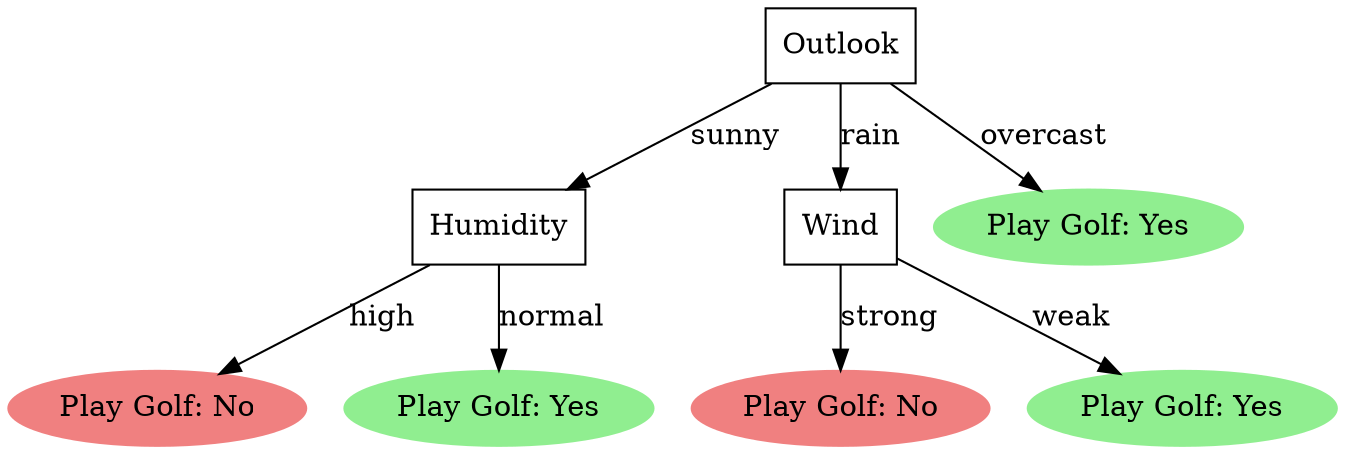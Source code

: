 digraph DecisionTree {
    node [shape=box];

    a1 [label="Outlook"];
    a2 [label="Humidity", shape=box];
    a3 [label="Wind", shape=box];

    c11 [label="Play Golf: Yes", shape=ellipse, style=filled, color=lightgreen];
    c20 [label="Play Golf: No", shape=ellipse, style=filled, color=lightcoral];
    c21 [label="Play Golf: Yes", shape=ellipse, style=filled, color=lightgreen];
    c30 [label="Play Golf: No", shape=ellipse, style=filled, color=lightcoral];
    c31 [label="Play Golf: Yes", shape=ellipse, style=filled, color=lightgreen];

    a1 -> c11 [label="overcast"];
    a1 -> a2 [label="sunny"];
    a1 -> a3 [label="rain"];

    a2 -> c20 [label="high"];
    a2 -> c21 [label="normal"];

    a3 -> c30 [label="strong"];
    a3 -> c31 [label="weak"];
}